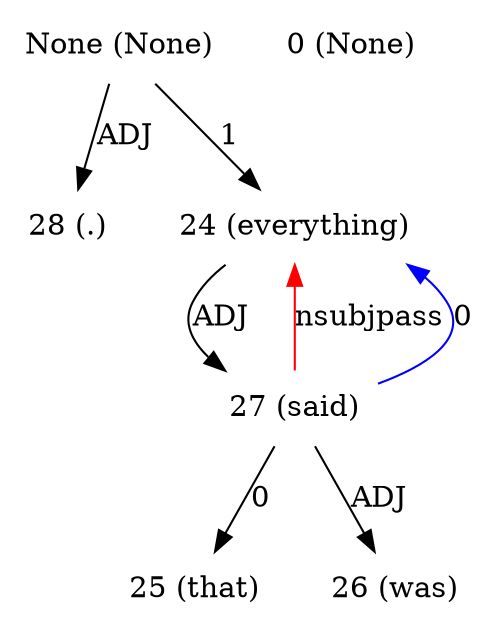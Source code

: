 digraph G{
edge [dir=forward]
node [shape=plaintext]

None [label="None (None)"]
None -> 28 [label="ADJ"]
None [label="None (None)"]
None -> 24 [label="1"]
0 [label="0 (None)"]
24 [label="24 (everything)"]
24 -> 27 [label="ADJ"]
27 -> 24 [label="nsubjpass", color="red"]
25 [label="25 (that)"]
26 [label="26 (was)"]
27 [label="27 (said)"]
27 -> 25 [label="0"]
27 -> 24 [label="0", color="blue"]
27 -> 26 [label="ADJ"]
28 [label="28 (.)"]
}

